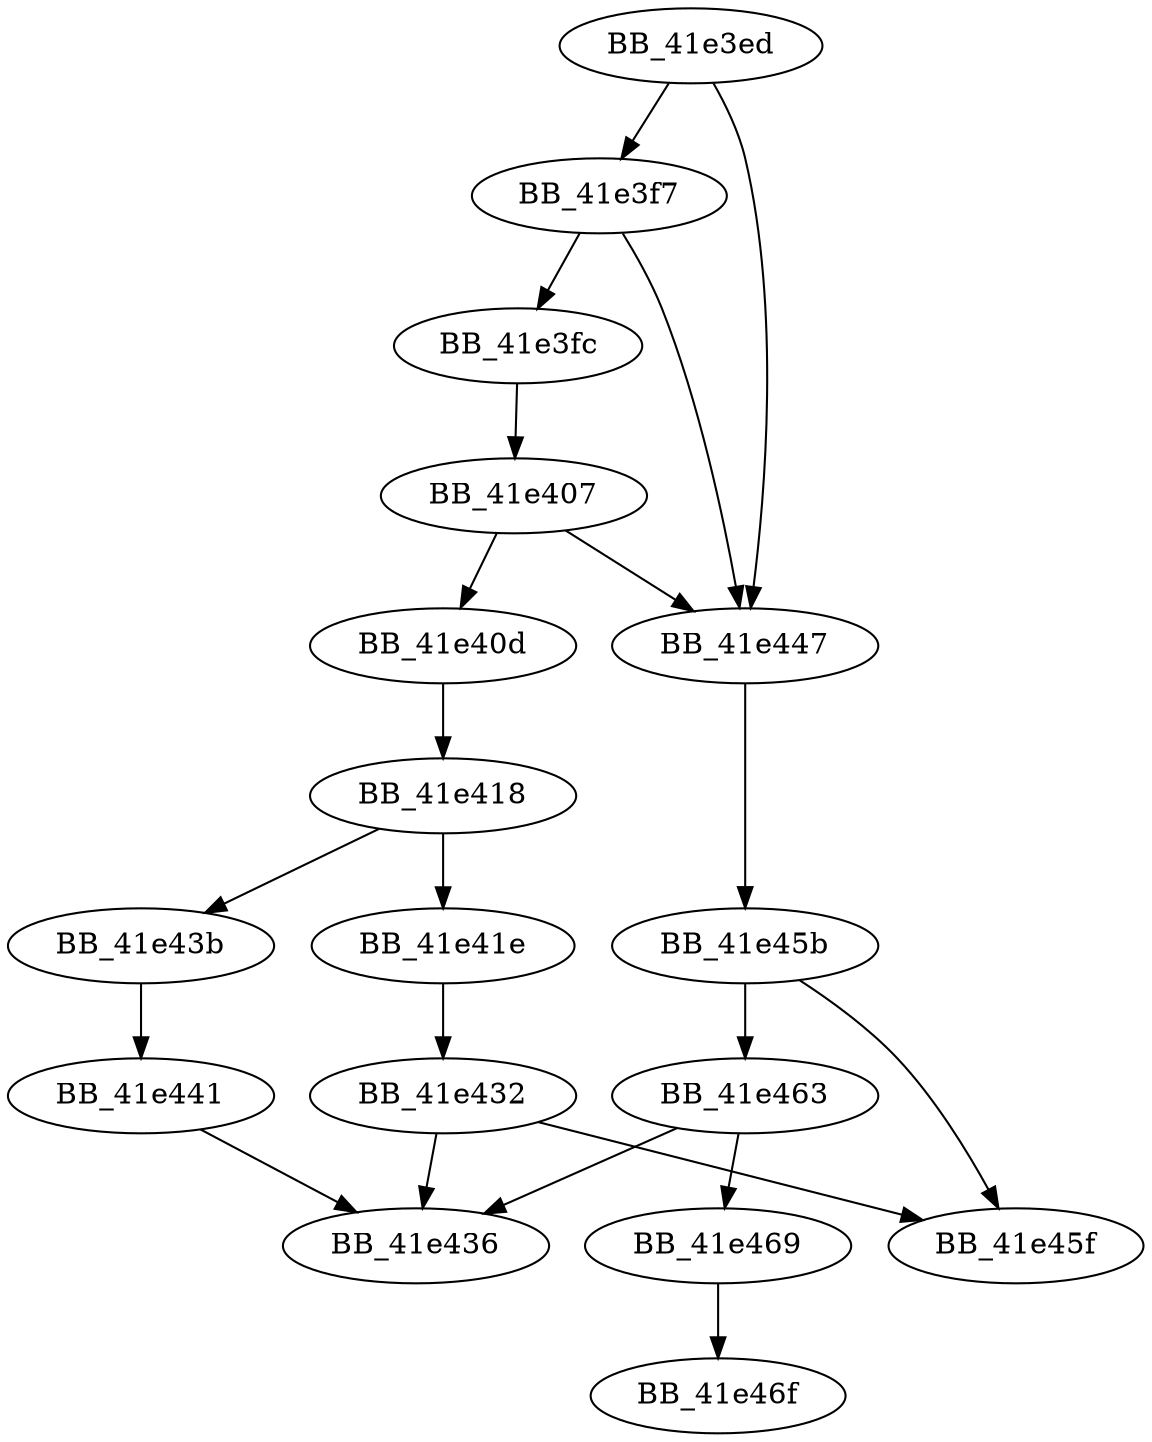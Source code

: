 DiGraph _ProcessCodePage{
BB_41e3ed->BB_41e3f7
BB_41e3ed->BB_41e447
BB_41e3f7->BB_41e3fc
BB_41e3f7->BB_41e447
BB_41e3fc->BB_41e407
BB_41e407->BB_41e40d
BB_41e407->BB_41e447
BB_41e40d->BB_41e418
BB_41e418->BB_41e41e
BB_41e418->BB_41e43b
BB_41e41e->BB_41e432
BB_41e432->BB_41e436
BB_41e432->BB_41e45f
BB_41e43b->BB_41e441
BB_41e441->BB_41e436
BB_41e447->BB_41e45b
BB_41e45b->BB_41e45f
BB_41e45b->BB_41e463
BB_41e463->BB_41e436
BB_41e463->BB_41e469
BB_41e469->BB_41e46f
}
